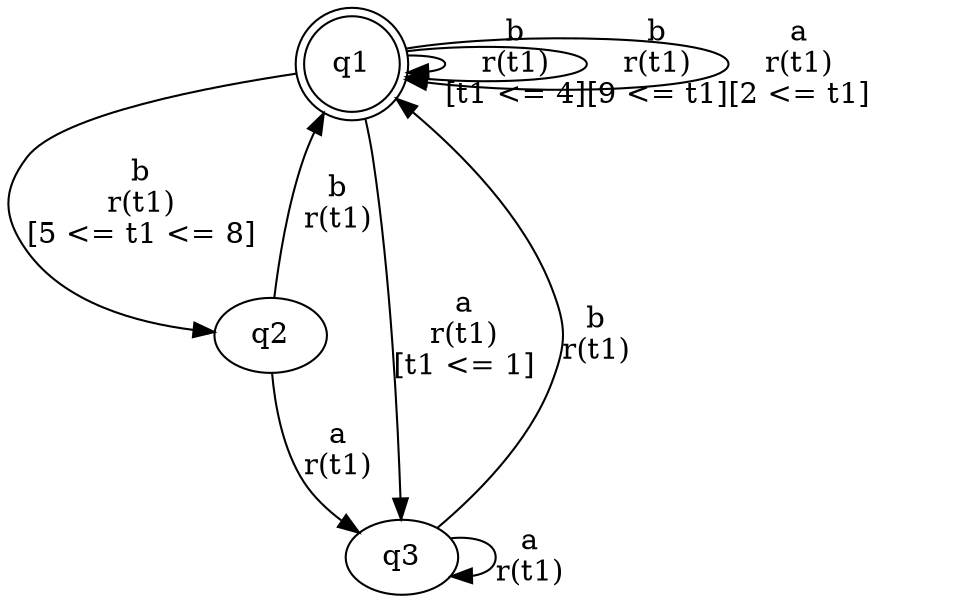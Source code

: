 digraph "tests_1/test5/solution202/solution" {
	q1[label=q1 shape=doublecircle]
	q2[label=q2]
	q3[label=q3]
	q1 -> q2[label="b\nr(t1)\n[5 <= t1 <= 8]"]
	q2 -> q1[label="b\nr(t1)\n"]
	q2 -> q3[label="a\nr(t1)\n"]
	q3 -> q3[label="a\nr(t1)\n"]
	q3 -> q1[label="b\nr(t1)\n"]
	q1 -> q1[label="b\nr(t1)\n[t1 <= 4]"]
	q1 -> q3[label="a\nr(t1)\n[t1 <= 1]"]
	q1 -> q1[label="b\nr(t1)\n[9 <= t1]"]
	q1 -> q1[label="a\nr(t1)\n[2 <= t1]"]
}
